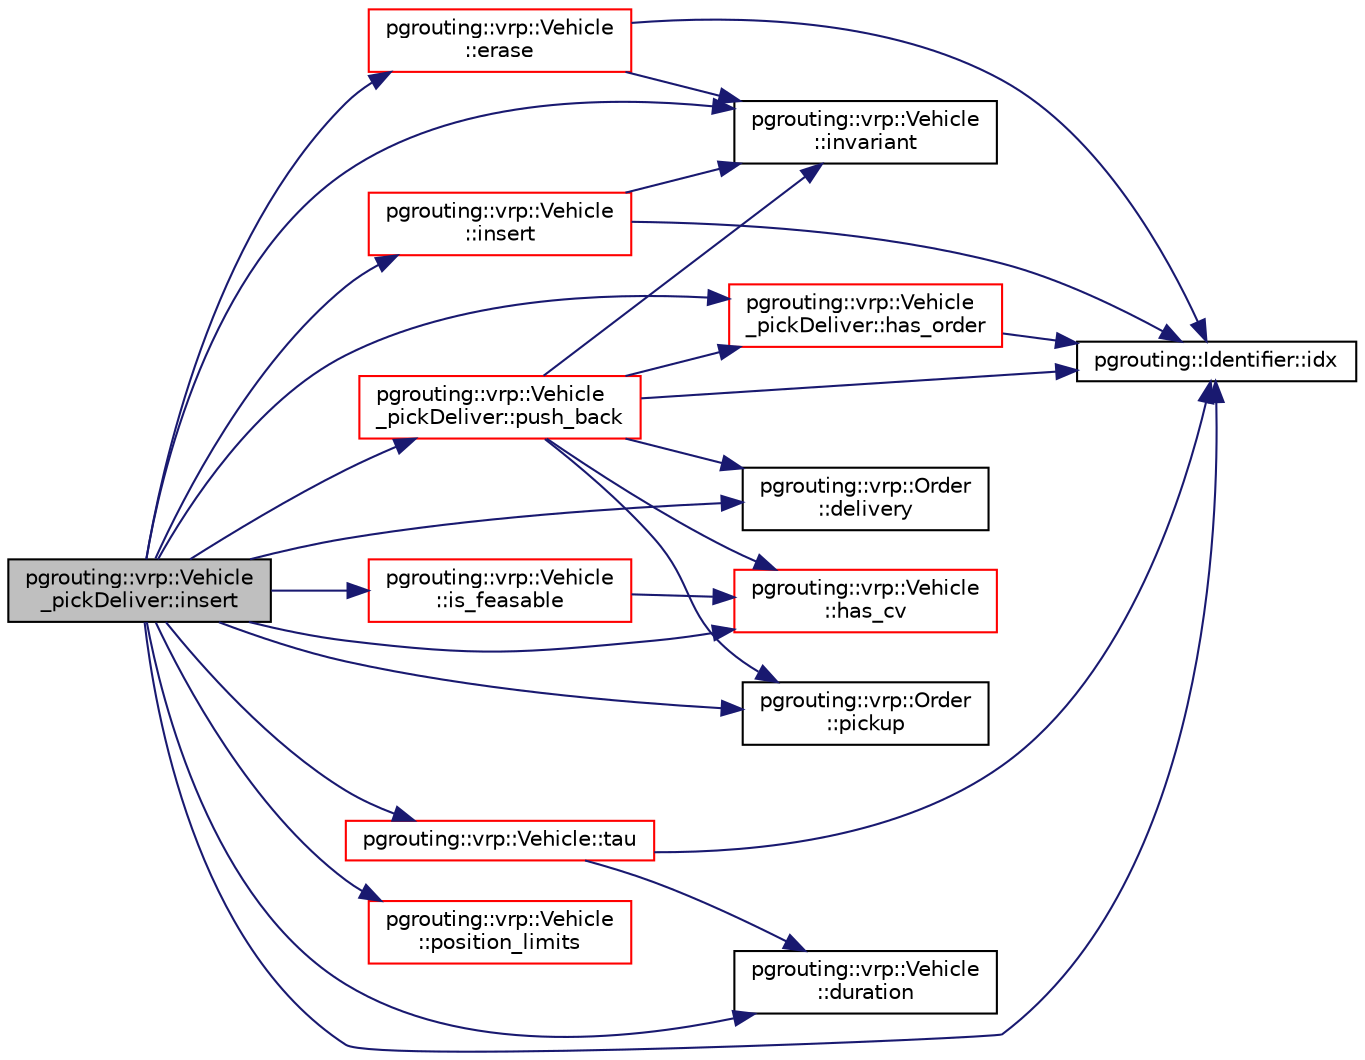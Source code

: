 digraph "pgrouting::vrp::Vehicle_pickDeliver::insert"
{
  edge [fontname="Helvetica",fontsize="10",labelfontname="Helvetica",labelfontsize="10"];
  node [fontname="Helvetica",fontsize="10",shape=record];
  rankdir="LR";
  Node555 [label="pgrouting::vrp::Vehicle\l_pickDeliver::insert",height=0.2,width=0.4,color="black", fillcolor="grey75", style="filled", fontcolor="black"];
  Node555 -> Node556 [color="midnightblue",fontsize="10",style="solid",fontname="Helvetica"];
  Node556 [label="pgrouting::vrp::Order\l::delivery",height=0.2,width=0.4,color="black", fillcolor="white", style="filled",URL="$classpgrouting_1_1vrp_1_1Order.html#a909823e836bd8fb257eede3dc13ba61e",tooltip="The delivery node identifier. "];
  Node555 -> Node557 [color="midnightblue",fontsize="10",style="solid",fontname="Helvetica"];
  Node557 [label="pgrouting::vrp::Vehicle\l::duration",height=0.2,width=0.4,color="black", fillcolor="white", style="filled",URL="$classpgrouting_1_1vrp_1_1Vehicle.html#a0d65e9efcf78078f3b914b12f61ebf75"];
  Node555 -> Node558 [color="midnightblue",fontsize="10",style="solid",fontname="Helvetica"];
  Node558 [label="pgrouting::vrp::Vehicle\l::erase",height=0.2,width=0.4,color="red", fillcolor="white", style="filled",URL="$classpgrouting_1_1vrp_1_1Vehicle.html#ad1920dd6aed04b9381b9b2ec78dddc47",tooltip="Erase node.id() "];
  Node558 -> Node561 [color="midnightblue",fontsize="10",style="solid",fontname="Helvetica"];
  Node561 [label="pgrouting::Identifier::idx",height=0.2,width=0.4,color="black", fillcolor="white", style="filled",URL="$classpgrouting_1_1Identifier.html#ae0a3414bc65c1b67101b3f5944505447"];
  Node558 -> Node560 [color="midnightblue",fontsize="10",style="solid",fontname="Helvetica"];
  Node560 [label="pgrouting::vrp::Vehicle\l::invariant",height=0.2,width=0.4,color="black", fillcolor="white", style="filled",URL="$classpgrouting_1_1vrp_1_1Vehicle.html#a29bf7e33dfb519d7abb8648c2d631d30",tooltip="Invariant The path must: "];
  Node555 -> Node562 [color="midnightblue",fontsize="10",style="solid",fontname="Helvetica"];
  Node562 [label="pgrouting::vrp::Vehicle\l::has_cv",height=0.2,width=0.4,color="red", fillcolor="white", style="filled",URL="$classpgrouting_1_1vrp_1_1Vehicle.html#af5541c03c32d6a81445bc1944ee406d6"];
  Node555 -> Node564 [color="midnightblue",fontsize="10",style="solid",fontname="Helvetica"];
  Node564 [label="pgrouting::vrp::Vehicle\l_pickDeliver::has_order",height=0.2,width=0.4,color="red", fillcolor="white", style="filled",URL="$classpgrouting_1_1vrp_1_1Vehicle__pickDeliver.html#adb870b4b7089194de06de8471eba0767"];
  Node564 -> Node561 [color="midnightblue",fontsize="10",style="solid",fontname="Helvetica"];
  Node555 -> Node561 [color="midnightblue",fontsize="10",style="solid",fontname="Helvetica"];
  Node555 -> Node566 [color="midnightblue",fontsize="10",style="solid",fontname="Helvetica"];
  Node566 [label="pgrouting::vrp::Vehicle\l::insert",height=0.2,width=0.4,color="red", fillcolor="white", style="filled",URL="$classpgrouting_1_1vrp_1_1Vehicle.html#af98de97049075d4db58f3e97dc9185aa",tooltip="@ { "];
  Node566 -> Node561 [color="midnightblue",fontsize="10",style="solid",fontname="Helvetica"];
  Node566 -> Node560 [color="midnightblue",fontsize="10",style="solid",fontname="Helvetica"];
  Node555 -> Node560 [color="midnightblue",fontsize="10",style="solid",fontname="Helvetica"];
  Node555 -> Node567 [color="midnightblue",fontsize="10",style="solid",fontname="Helvetica"];
  Node567 [label="pgrouting::vrp::Vehicle\l::is_feasable",height=0.2,width=0.4,color="red", fillcolor="white", style="filled",URL="$classpgrouting_1_1vrp_1_1Vehicle.html#af03e827c78c15067dd25279ed354150a"];
  Node567 -> Node562 [color="midnightblue",fontsize="10",style="solid",fontname="Helvetica"];
  Node555 -> Node576 [color="midnightblue",fontsize="10",style="solid",fontname="Helvetica"];
  Node576 [label="pgrouting::vrp::Order\l::pickup",height=0.2,width=0.4,color="black", fillcolor="white", style="filled",URL="$classpgrouting_1_1vrp_1_1Order.html#aabef0d026576976f0e0eddd40171645b",tooltip="The delivery node identifier. "];
  Node555 -> Node577 [color="midnightblue",fontsize="10",style="solid",fontname="Helvetica"];
  Node577 [label="pgrouting::vrp::Vehicle\l::position_limits",height=0.2,width=0.4,color="red", fillcolor="white", style="filled",URL="$classpgrouting_1_1vrp_1_1Vehicle.html#aa1928ca2eea11f43f5ad021a22c9a5e6"];
  Node555 -> Node585 [color="midnightblue",fontsize="10",style="solid",fontname="Helvetica"];
  Node585 [label="pgrouting::vrp::Vehicle\l_pickDeliver::push_back",height=0.2,width=0.4,color="red", fillcolor="white", style="filled",URL="$classpgrouting_1_1vrp_1_1Vehicle__pickDeliver.html#aa894fd15242682756ea30cc1bbd6aa42",tooltip="puts an order at the end of the truck "];
  Node585 -> Node560 [color="midnightblue",fontsize="10",style="solid",fontname="Helvetica"];
  Node585 -> Node564 [color="midnightblue",fontsize="10",style="solid",fontname="Helvetica"];
  Node585 -> Node561 [color="midnightblue",fontsize="10",style="solid",fontname="Helvetica"];
  Node585 -> Node576 [color="midnightblue",fontsize="10",style="solid",fontname="Helvetica"];
  Node585 -> Node556 [color="midnightblue",fontsize="10",style="solid",fontname="Helvetica"];
  Node585 -> Node562 [color="midnightblue",fontsize="10",style="solid",fontname="Helvetica"];
  Node555 -> Node586 [color="midnightblue",fontsize="10",style="solid",fontname="Helvetica"];
  Node586 [label="pgrouting::vrp::Vehicle::tau",height=0.2,width=0.4,color="red", fillcolor="white", style="filled",URL="$classpgrouting_1_1vrp_1_1Vehicle.html#a8c24ca81fed1ec1d0e2a9e9a327cd91b"];
  Node586 -> Node557 [color="midnightblue",fontsize="10",style="solid",fontname="Helvetica"];
  Node586 -> Node561 [color="midnightblue",fontsize="10",style="solid",fontname="Helvetica"];
}
